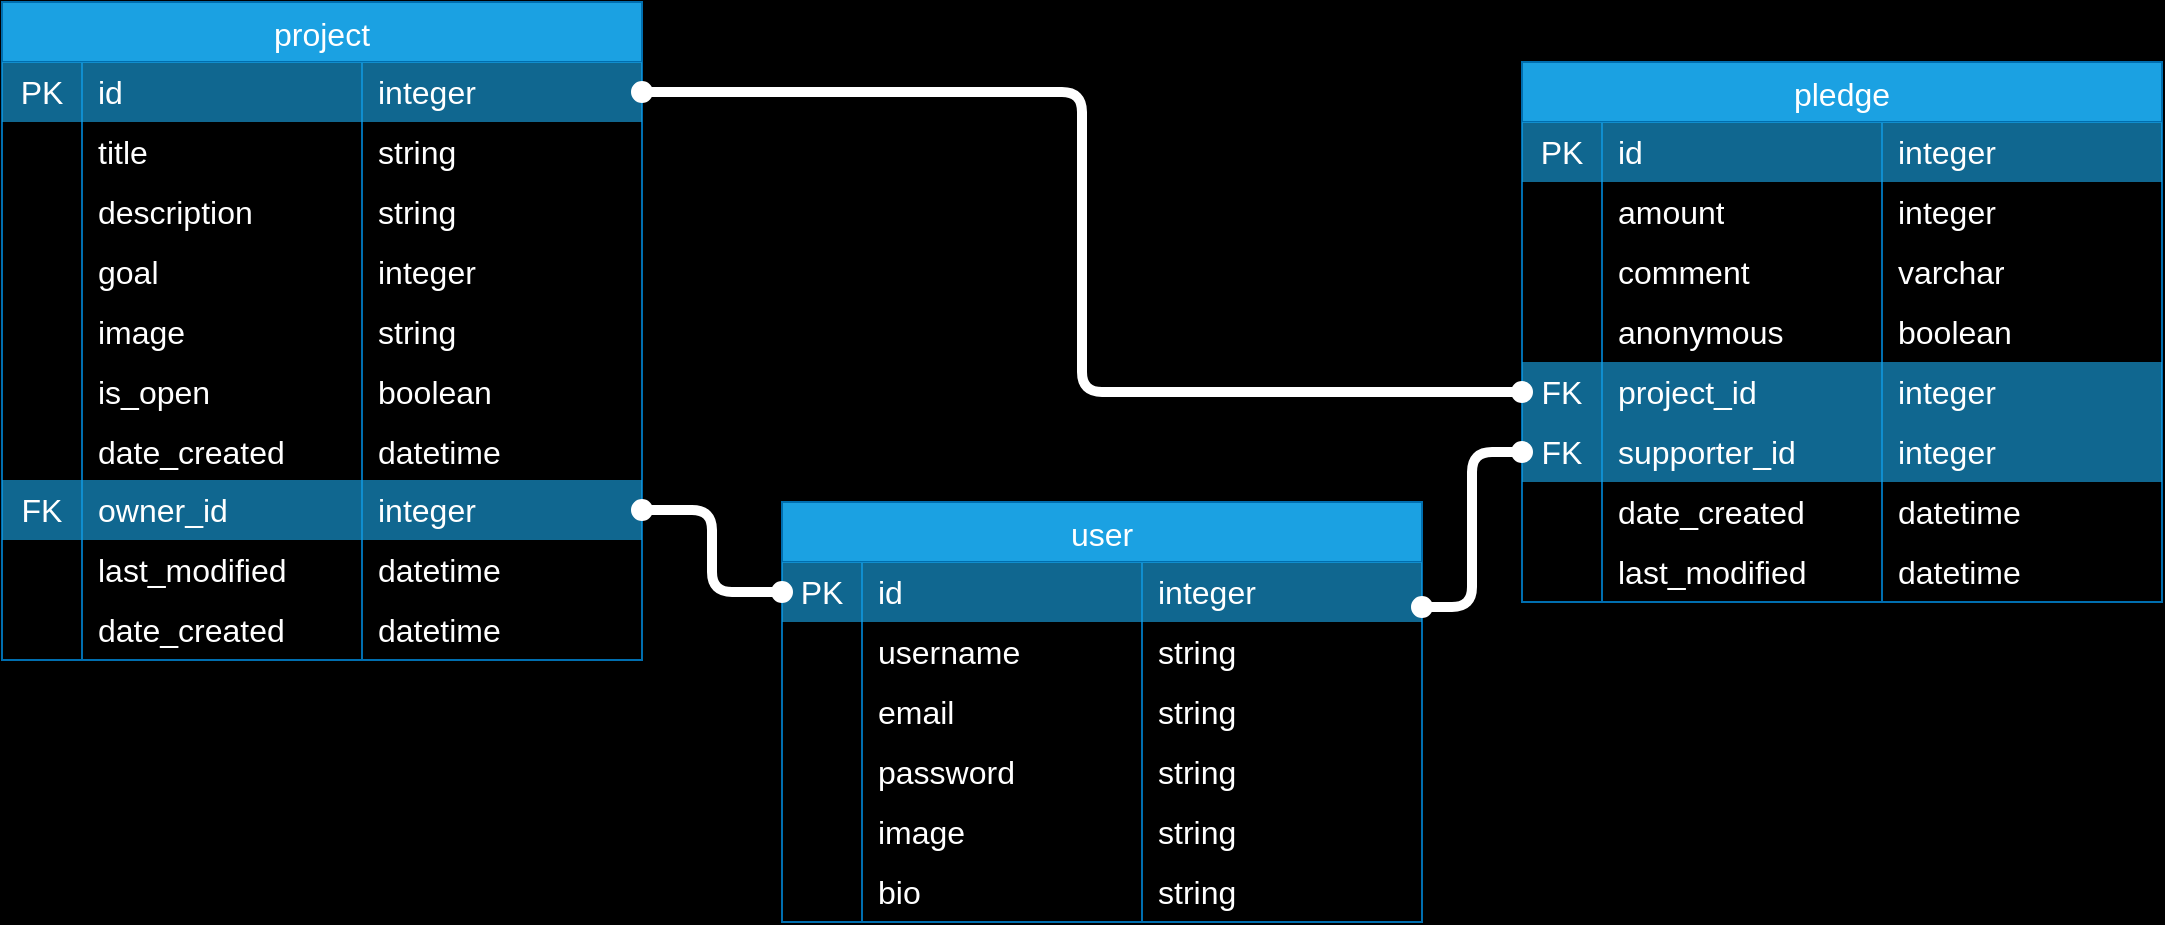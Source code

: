 <mxfile>
    <diagram name="Page-1" id="jqZ9hyK0SmsvzGVy0Bck">
        <mxGraphModel dx="874" dy="522" grid="1" gridSize="10" guides="1" tooltips="1" connect="1" arrows="1" fold="1" page="1" pageScale="1" pageWidth="827" pageHeight="1169" background="#000000" math="0" shadow="0">
            <root>
                <mxCell id="0"/>
                <mxCell id="1" parent="0"/>
                <mxCell id="7YEKfxPkjedVTqQern5_-46" value="project" style="shape=table;startSize=30;container=1;collapsible=0;childLayout=tableLayout;fixedRows=1;rowLines=0;fontStyle=0;strokeColor=#006EAF;fontSize=16;fillColor=#1ba1e2;fillStyle=auto;fontColor=#ffffff;" parent="1" vertex="1">
                    <mxGeometry x="200" y="270" width="320" height="329" as="geometry"/>
                </mxCell>
                <mxCell id="7YEKfxPkjedVTqQern5_-47" value="" style="shape=tableRow;horizontal=0;startSize=0;swimlaneHead=0;swimlaneBody=0;top=0;left=0;bottom=0;right=0;collapsible=0;dropTarget=0;fillColor=#1ba1e2;points=[[0,0.5],[1,0.5]];portConstraint=eastwest;strokeColor=#006EAF;fontSize=16;fontColor=#ffffff;opacity=40;" parent="7YEKfxPkjedVTqQern5_-46" vertex="1">
                    <mxGeometry y="30" width="320" height="30" as="geometry"/>
                </mxCell>
                <mxCell id="7YEKfxPkjedVTqQern5_-48" value="&lt;font color=&quot;#ffffff&quot;&gt;PK&lt;/font&gt;" style="shape=partialRectangle;html=1;whiteSpace=wrap;connectable=0;fillColor=#1ba1e2;top=0;left=0;bottom=0;right=0;overflow=hidden;pointerEvents=1;strokeColor=#006EAF;fontSize=16;fontColor=#ffffff;opacity=40;" parent="7YEKfxPkjedVTqQern5_-47" vertex="1">
                    <mxGeometry width="40" height="30" as="geometry">
                        <mxRectangle width="40" height="30" as="alternateBounds"/>
                    </mxGeometry>
                </mxCell>
                <mxCell id="7YEKfxPkjedVTqQern5_-49" value="&lt;font color=&quot;#ffffff&quot;&gt;id&lt;/font&gt;" style="shape=partialRectangle;html=1;whiteSpace=wrap;connectable=0;fillColor=#1ba1e2;top=0;left=0;bottom=0;right=0;align=left;spacingLeft=6;overflow=hidden;strokeColor=#006EAF;fontSize=16;fontColor=#ffffff;opacity=40;" parent="7YEKfxPkjedVTqQern5_-47" vertex="1">
                    <mxGeometry x="40" width="140" height="30" as="geometry">
                        <mxRectangle width="140" height="30" as="alternateBounds"/>
                    </mxGeometry>
                </mxCell>
                <mxCell id="7YEKfxPkjedVTqQern5_-56" value="&lt;font color=&quot;#ffffff&quot;&gt;integer&lt;/font&gt;" style="shape=partialRectangle;html=1;whiteSpace=wrap;connectable=0;fillColor=#1ba1e2;top=0;left=0;bottom=0;right=0;align=left;spacingLeft=6;overflow=hidden;strokeColor=#006EAF;fontSize=16;fontColor=#ffffff;opacity=40;" parent="7YEKfxPkjedVTqQern5_-47" vertex="1">
                    <mxGeometry x="180" width="140" height="30" as="geometry">
                        <mxRectangle width="140" height="30" as="alternateBounds"/>
                    </mxGeometry>
                </mxCell>
                <mxCell id="7YEKfxPkjedVTqQern5_-50" value="" style="shape=tableRow;horizontal=0;startSize=0;swimlaneHead=0;swimlaneBody=0;top=0;left=0;bottom=0;right=0;collapsible=0;dropTarget=0;fillColor=none;points=[[0,0.5],[1,0.5]];portConstraint=eastwest;strokeColor=inherit;fontSize=16;" parent="7YEKfxPkjedVTqQern5_-46" vertex="1">
                    <mxGeometry y="60" width="320" height="30" as="geometry"/>
                </mxCell>
                <mxCell id="7YEKfxPkjedVTqQern5_-51" value="" style="shape=partialRectangle;html=1;whiteSpace=wrap;connectable=0;fillColor=none;top=0;left=0;bottom=0;right=0;overflow=hidden;strokeColor=inherit;fontSize=16;fontColor=#FFFFFF;" parent="7YEKfxPkjedVTqQern5_-50" vertex="1">
                    <mxGeometry width="40" height="30" as="geometry">
                        <mxRectangle width="40" height="30" as="alternateBounds"/>
                    </mxGeometry>
                </mxCell>
                <mxCell id="7YEKfxPkjedVTqQern5_-52" value="title" style="shape=partialRectangle;html=1;whiteSpace=wrap;connectable=0;fillColor=none;top=0;left=0;bottom=0;right=0;align=left;spacingLeft=6;overflow=hidden;strokeColor=inherit;fontSize=16;fontColor=#FFFFFF;" parent="7YEKfxPkjedVTqQern5_-50" vertex="1">
                    <mxGeometry x="40" width="140" height="30" as="geometry">
                        <mxRectangle width="140" height="30" as="alternateBounds"/>
                    </mxGeometry>
                </mxCell>
                <mxCell id="7YEKfxPkjedVTqQern5_-57" value="string" style="shape=partialRectangle;html=1;whiteSpace=wrap;connectable=0;fillColor=none;top=0;left=0;bottom=0;right=0;align=left;spacingLeft=6;overflow=hidden;strokeColor=inherit;fontSize=16;fontColor=#FFFFFF;" parent="7YEKfxPkjedVTqQern5_-50" vertex="1">
                    <mxGeometry x="180" width="140" height="30" as="geometry">
                        <mxRectangle width="140" height="30" as="alternateBounds"/>
                    </mxGeometry>
                </mxCell>
                <mxCell id="7YEKfxPkjedVTqQern5_-91" style="shape=tableRow;horizontal=0;startSize=0;swimlaneHead=0;swimlaneBody=0;top=0;left=0;bottom=0;right=0;collapsible=0;dropTarget=0;fillColor=none;points=[[0,0.5],[1,0.5]];portConstraint=eastwest;strokeColor=inherit;fontSize=16;" parent="7YEKfxPkjedVTqQern5_-46" vertex="1">
                    <mxGeometry y="90" width="320" height="30" as="geometry"/>
                </mxCell>
                <mxCell id="7YEKfxPkjedVTqQern5_-92" style="shape=partialRectangle;html=1;whiteSpace=wrap;connectable=0;fillColor=none;top=0;left=0;bottom=0;right=0;overflow=hidden;strokeColor=inherit;fontSize=16;fontColor=#FFFFFF;" parent="7YEKfxPkjedVTqQern5_-91" vertex="1">
                    <mxGeometry width="40" height="30" as="geometry">
                        <mxRectangle width="40" height="30" as="alternateBounds"/>
                    </mxGeometry>
                </mxCell>
                <mxCell id="7YEKfxPkjedVTqQern5_-93" value="description" style="shape=partialRectangle;html=1;whiteSpace=wrap;connectable=0;fillColor=none;top=0;left=0;bottom=0;right=0;align=left;spacingLeft=6;overflow=hidden;strokeColor=inherit;fontSize=16;fontColor=#FFFFFF;" parent="7YEKfxPkjedVTqQern5_-91" vertex="1">
                    <mxGeometry x="40" width="140" height="30" as="geometry">
                        <mxRectangle width="140" height="30" as="alternateBounds"/>
                    </mxGeometry>
                </mxCell>
                <mxCell id="7YEKfxPkjedVTqQern5_-94" value="string" style="shape=partialRectangle;html=1;whiteSpace=wrap;connectable=0;fillColor=none;top=0;left=0;bottom=0;right=0;align=left;spacingLeft=6;overflow=hidden;strokeColor=inherit;fontSize=16;fontColor=#FFFFFF;" parent="7YEKfxPkjedVTqQern5_-91" vertex="1">
                    <mxGeometry x="180" width="140" height="30" as="geometry">
                        <mxRectangle width="140" height="30" as="alternateBounds"/>
                    </mxGeometry>
                </mxCell>
                <mxCell id="7YEKfxPkjedVTqQern5_-87" style="shape=tableRow;horizontal=0;startSize=0;swimlaneHead=0;swimlaneBody=0;top=0;left=0;bottom=0;right=0;collapsible=0;dropTarget=0;fillColor=none;points=[[0,0.5],[1,0.5]];portConstraint=eastwest;strokeColor=inherit;fontSize=16;" parent="7YEKfxPkjedVTqQern5_-46" vertex="1">
                    <mxGeometry y="120" width="320" height="30" as="geometry"/>
                </mxCell>
                <mxCell id="7YEKfxPkjedVTqQern5_-88" style="shape=partialRectangle;html=1;whiteSpace=wrap;connectable=0;fillColor=none;top=0;left=0;bottom=0;right=0;overflow=hidden;strokeColor=inherit;fontSize=16;fontColor=#FFFFFF;" parent="7YEKfxPkjedVTqQern5_-87" vertex="1">
                    <mxGeometry width="40" height="30" as="geometry">
                        <mxRectangle width="40" height="30" as="alternateBounds"/>
                    </mxGeometry>
                </mxCell>
                <mxCell id="7YEKfxPkjedVTqQern5_-89" value="goal" style="shape=partialRectangle;html=1;whiteSpace=wrap;connectable=0;fillColor=none;top=0;left=0;bottom=0;right=0;align=left;spacingLeft=6;overflow=hidden;strokeColor=inherit;fontSize=16;fontColor=#FFFFFF;" parent="7YEKfxPkjedVTqQern5_-87" vertex="1">
                    <mxGeometry x="40" width="140" height="30" as="geometry">
                        <mxRectangle width="140" height="30" as="alternateBounds"/>
                    </mxGeometry>
                </mxCell>
                <mxCell id="7YEKfxPkjedVTqQern5_-90" value="integer" style="shape=partialRectangle;html=1;whiteSpace=wrap;connectable=0;fillColor=none;top=0;left=0;bottom=0;right=0;align=left;spacingLeft=6;overflow=hidden;strokeColor=inherit;fontSize=16;fontColor=#FFFFFF;" parent="7YEKfxPkjedVTqQern5_-87" vertex="1">
                    <mxGeometry x="180" width="140" height="30" as="geometry">
                        <mxRectangle width="140" height="30" as="alternateBounds"/>
                    </mxGeometry>
                </mxCell>
                <mxCell id="7YEKfxPkjedVTqQern5_-83" style="shape=tableRow;horizontal=0;startSize=0;swimlaneHead=0;swimlaneBody=0;top=0;left=0;bottom=0;right=0;collapsible=0;dropTarget=0;fillColor=none;points=[[0,0.5],[1,0.5]];portConstraint=eastwest;strokeColor=inherit;fontSize=16;" parent="7YEKfxPkjedVTqQern5_-46" vertex="1">
                    <mxGeometry y="150" width="320" height="30" as="geometry"/>
                </mxCell>
                <mxCell id="7YEKfxPkjedVTqQern5_-84" style="shape=partialRectangle;html=1;whiteSpace=wrap;connectable=0;fillColor=none;top=0;left=0;bottom=0;right=0;overflow=hidden;strokeColor=inherit;fontSize=16;fontColor=#FFFFFF;" parent="7YEKfxPkjedVTqQern5_-83" vertex="1">
                    <mxGeometry width="40" height="30" as="geometry">
                        <mxRectangle width="40" height="30" as="alternateBounds"/>
                    </mxGeometry>
                </mxCell>
                <mxCell id="7YEKfxPkjedVTqQern5_-85" value="image" style="shape=partialRectangle;html=1;whiteSpace=wrap;connectable=0;fillColor=none;top=0;left=0;bottom=0;right=0;align=left;spacingLeft=6;overflow=hidden;strokeColor=inherit;fontSize=16;fontColor=#FFFFFF;" parent="7YEKfxPkjedVTqQern5_-83" vertex="1">
                    <mxGeometry x="40" width="140" height="30" as="geometry">
                        <mxRectangle width="140" height="30" as="alternateBounds"/>
                    </mxGeometry>
                </mxCell>
                <mxCell id="7YEKfxPkjedVTqQern5_-86" value="string" style="shape=partialRectangle;html=1;whiteSpace=wrap;connectable=0;fillColor=none;top=0;left=0;bottom=0;right=0;align=left;spacingLeft=6;overflow=hidden;strokeColor=inherit;fontSize=16;fontColor=#FFFFFF;" parent="7YEKfxPkjedVTqQern5_-83" vertex="1">
                    <mxGeometry x="180" width="140" height="30" as="geometry">
                        <mxRectangle width="140" height="30" as="alternateBounds"/>
                    </mxGeometry>
                </mxCell>
                <mxCell id="7YEKfxPkjedVTqQern5_-79" style="shape=tableRow;horizontal=0;startSize=0;swimlaneHead=0;swimlaneBody=0;top=0;left=0;bottom=0;right=0;collapsible=0;dropTarget=0;fillColor=none;points=[[0,0.5],[1,0.5]];portConstraint=eastwest;strokeColor=inherit;fontSize=16;" parent="7YEKfxPkjedVTqQern5_-46" vertex="1">
                    <mxGeometry y="180" width="320" height="30" as="geometry"/>
                </mxCell>
                <mxCell id="7YEKfxPkjedVTqQern5_-80" style="shape=partialRectangle;html=1;whiteSpace=wrap;connectable=0;fillColor=none;top=0;left=0;bottom=0;right=0;overflow=hidden;strokeColor=inherit;fontSize=16;fontColor=#FFFFFF;" parent="7YEKfxPkjedVTqQern5_-79" vertex="1">
                    <mxGeometry width="40" height="30" as="geometry">
                        <mxRectangle width="40" height="30" as="alternateBounds"/>
                    </mxGeometry>
                </mxCell>
                <mxCell id="7YEKfxPkjedVTqQern5_-81" value="is_open" style="shape=partialRectangle;html=1;whiteSpace=wrap;connectable=0;fillColor=none;top=0;left=0;bottom=0;right=0;align=left;spacingLeft=6;overflow=hidden;strokeColor=inherit;fontSize=16;fontColor=#FFFFFF;" parent="7YEKfxPkjedVTqQern5_-79" vertex="1">
                    <mxGeometry x="40" width="140" height="30" as="geometry">
                        <mxRectangle width="140" height="30" as="alternateBounds"/>
                    </mxGeometry>
                </mxCell>
                <mxCell id="7YEKfxPkjedVTqQern5_-82" value="boolean" style="shape=partialRectangle;html=1;whiteSpace=wrap;connectable=0;fillColor=none;top=0;left=0;bottom=0;right=0;align=left;spacingLeft=6;overflow=hidden;strokeColor=inherit;fontSize=16;fontColor=#FFFFFF;" parent="7YEKfxPkjedVTqQern5_-79" vertex="1">
                    <mxGeometry x="180" width="140" height="30" as="geometry">
                        <mxRectangle width="140" height="30" as="alternateBounds"/>
                    </mxGeometry>
                </mxCell>
                <mxCell id="7YEKfxPkjedVTqQern5_-75" style="shape=tableRow;horizontal=0;startSize=0;swimlaneHead=0;swimlaneBody=0;top=0;left=0;bottom=0;right=0;collapsible=0;dropTarget=0;fillColor=none;points=[[0,0.5],[1,0.5]];portConstraint=eastwest;strokeColor=inherit;fontSize=16;" parent="7YEKfxPkjedVTqQern5_-46" vertex="1">
                    <mxGeometry y="210" width="320" height="29" as="geometry"/>
                </mxCell>
                <mxCell id="7YEKfxPkjedVTqQern5_-76" style="shape=partialRectangle;html=1;whiteSpace=wrap;connectable=0;fillColor=none;top=0;left=0;bottom=0;right=0;overflow=hidden;strokeColor=inherit;fontSize=16;fontColor=#FFFFFF;" parent="7YEKfxPkjedVTqQern5_-75" vertex="1">
                    <mxGeometry width="40" height="29" as="geometry">
                        <mxRectangle width="40" height="29" as="alternateBounds"/>
                    </mxGeometry>
                </mxCell>
                <mxCell id="7YEKfxPkjedVTqQern5_-77" value="date_created" style="shape=partialRectangle;html=1;whiteSpace=wrap;connectable=0;fillColor=none;top=0;left=0;bottom=0;right=0;align=left;spacingLeft=6;overflow=hidden;strokeColor=inherit;fontSize=16;fontColor=#FFFFFF;" parent="7YEKfxPkjedVTqQern5_-75" vertex="1">
                    <mxGeometry x="40" width="140" height="29" as="geometry">
                        <mxRectangle width="140" height="29" as="alternateBounds"/>
                    </mxGeometry>
                </mxCell>
                <mxCell id="7YEKfxPkjedVTqQern5_-78" value="datetime" style="shape=partialRectangle;html=1;whiteSpace=wrap;connectable=0;fillColor=none;top=0;left=0;bottom=0;right=0;align=left;spacingLeft=6;overflow=hidden;strokeColor=inherit;fontSize=16;fontColor=#FFFFFF;" parent="7YEKfxPkjedVTqQern5_-75" vertex="1">
                    <mxGeometry x="180" width="140" height="29" as="geometry">
                        <mxRectangle width="140" height="29" as="alternateBounds"/>
                    </mxGeometry>
                </mxCell>
                <mxCell id="7YEKfxPkjedVTqQern5_-53" value="" style="shape=tableRow;horizontal=0;startSize=0;swimlaneHead=0;swimlaneBody=0;top=0;left=0;bottom=0;right=0;collapsible=0;dropTarget=0;fillColor=#1ba1e2;points=[[0,0.5],[1,0.5]];portConstraint=eastwest;strokeColor=#006EAF;fontSize=16;fontColor=#ffffff;opacity=40;" parent="7YEKfxPkjedVTqQern5_-46" vertex="1">
                    <mxGeometry y="239" width="320" height="30" as="geometry"/>
                </mxCell>
                <mxCell id="7YEKfxPkjedVTqQern5_-54" value="FK" style="shape=partialRectangle;html=1;whiteSpace=wrap;connectable=0;fillColor=#1ba1e2;top=0;left=0;bottom=0;right=0;overflow=hidden;strokeColor=#006EAF;fontSize=16;fontColor=#ffffff;opacity=40;" parent="7YEKfxPkjedVTqQern5_-53" vertex="1">
                    <mxGeometry width="40" height="30" as="geometry">
                        <mxRectangle width="40" height="30" as="alternateBounds"/>
                    </mxGeometry>
                </mxCell>
                <mxCell id="7YEKfxPkjedVTqQern5_-55" value="owner_id" style="shape=partialRectangle;html=1;whiteSpace=wrap;connectable=0;fillColor=#1ba1e2;top=0;left=0;bottom=0;right=0;align=left;spacingLeft=6;overflow=hidden;strokeColor=#006EAF;fontSize=16;fontColor=#ffffff;opacity=40;" parent="7YEKfxPkjedVTqQern5_-53" vertex="1">
                    <mxGeometry x="40" width="140" height="30" as="geometry">
                        <mxRectangle width="140" height="30" as="alternateBounds"/>
                    </mxGeometry>
                </mxCell>
                <mxCell id="7YEKfxPkjedVTqQern5_-58" value="integer" style="shape=partialRectangle;html=1;whiteSpace=wrap;connectable=0;fillColor=#1ba1e2;top=0;left=0;bottom=0;right=0;align=left;spacingLeft=6;overflow=hidden;strokeColor=#006EAF;fontSize=16;fontColor=#ffffff;opacity=40;" parent="7YEKfxPkjedVTqQern5_-53" vertex="1">
                    <mxGeometry x="180" width="140" height="30" as="geometry">
                        <mxRectangle width="140" height="30" as="alternateBounds"/>
                    </mxGeometry>
                </mxCell>
                <mxCell id="2" style="shape=tableRow;horizontal=0;startSize=0;swimlaneHead=0;swimlaneBody=0;top=0;left=0;bottom=0;right=0;collapsible=0;dropTarget=0;fillColor=none;points=[[0,0.5],[1,0.5]];portConstraint=eastwest;strokeColor=#001DBC;fontSize=16;fontColor=#FFFFFF;opacity=40;" vertex="1" parent="7YEKfxPkjedVTqQern5_-46">
                    <mxGeometry y="269" width="320" height="30" as="geometry"/>
                </mxCell>
                <mxCell id="3" style="shape=partialRectangle;html=1;whiteSpace=wrap;connectable=0;fillColor=none;top=0;left=0;bottom=0;right=0;overflow=hidden;strokeColor=inherit;fontSize=16;fontColor=#FFFFFF;" vertex="1" parent="2">
                    <mxGeometry width="40" height="30" as="geometry">
                        <mxRectangle width="40" height="30" as="alternateBounds"/>
                    </mxGeometry>
                </mxCell>
                <mxCell id="4" value="last_modified" style="shape=partialRectangle;html=1;whiteSpace=wrap;connectable=0;fillColor=none;top=0;left=0;bottom=0;right=0;align=left;spacingLeft=6;overflow=hidden;strokeColor=inherit;fontSize=16;fontColor=#FFFFFF;" vertex="1" parent="2">
                    <mxGeometry x="40" width="140" height="30" as="geometry">
                        <mxRectangle width="140" height="30" as="alternateBounds"/>
                    </mxGeometry>
                </mxCell>
                <mxCell id="5" value="datetime" style="shape=partialRectangle;html=1;whiteSpace=wrap;connectable=0;fillColor=none;top=0;left=0;bottom=0;right=0;align=left;spacingLeft=6;overflow=hidden;strokeColor=inherit;fontSize=16;fontColor=#FFFFFF;" vertex="1" parent="2">
                    <mxGeometry x="180" width="140" height="30" as="geometry">
                        <mxRectangle width="140" height="30" as="alternateBounds"/>
                    </mxGeometry>
                </mxCell>
                <mxCell id="12" style="shape=tableRow;horizontal=0;startSize=0;swimlaneHead=0;swimlaneBody=0;top=0;left=0;bottom=0;right=0;collapsible=0;dropTarget=0;fillColor=none;points=[[0,0.5],[1,0.5]];portConstraint=eastwest;strokeColor=#001DBC;fontSize=16;fontColor=#FFFFFF;opacity=40;" vertex="1" parent="7YEKfxPkjedVTqQern5_-46">
                    <mxGeometry y="299" width="320" height="30" as="geometry"/>
                </mxCell>
                <mxCell id="13" style="shape=partialRectangle;html=1;whiteSpace=wrap;connectable=0;fillColor=none;top=0;left=0;bottom=0;right=0;overflow=hidden;strokeColor=inherit;fontSize=16;fontColor=#FFFFFF;" vertex="1" parent="12">
                    <mxGeometry width="40" height="30" as="geometry">
                        <mxRectangle width="40" height="30" as="alternateBounds"/>
                    </mxGeometry>
                </mxCell>
                <mxCell id="14" value="date_created" style="shape=partialRectangle;html=1;whiteSpace=wrap;connectable=0;fillColor=none;top=0;left=0;bottom=0;right=0;align=left;spacingLeft=6;overflow=hidden;strokeColor=inherit;fontSize=16;fontColor=#FFFFFF;" vertex="1" parent="12">
                    <mxGeometry x="40" width="140" height="30" as="geometry">
                        <mxRectangle width="140" height="30" as="alternateBounds"/>
                    </mxGeometry>
                </mxCell>
                <mxCell id="15" value="datetime" style="shape=partialRectangle;html=1;whiteSpace=wrap;connectable=0;fillColor=none;top=0;left=0;bottom=0;right=0;align=left;spacingLeft=6;overflow=hidden;strokeColor=inherit;fontSize=16;fontColor=#FFFFFF;" vertex="1" parent="12">
                    <mxGeometry x="180" width="140" height="30" as="geometry">
                        <mxRectangle width="140" height="30" as="alternateBounds"/>
                    </mxGeometry>
                </mxCell>
                <mxCell id="7YEKfxPkjedVTqQern5_-95" value="pledge" style="shape=table;startSize=30;container=1;collapsible=0;childLayout=tableLayout;fixedRows=1;rowLines=0;fontStyle=0;strokeColor=#006EAF;fontSize=16;fillColor=#1ba1e2;fontColor=#ffffff;labelBorderColor=none;" parent="1" vertex="1">
                    <mxGeometry x="960" y="300" width="320" height="270" as="geometry"/>
                </mxCell>
                <mxCell id="7YEKfxPkjedVTqQern5_-96" value="" style="shape=tableRow;horizontal=0;startSize=0;swimlaneHead=0;swimlaneBody=0;top=0;left=0;bottom=0;right=0;collapsible=0;dropTarget=0;fillColor=#1ba1e2;points=[[0,0.5],[1,0.5]];portConstraint=eastwest;strokeColor=#006EAF;fontSize=16;fontColor=#ffffff;opacity=40;" parent="7YEKfxPkjedVTqQern5_-95" vertex="1">
                    <mxGeometry y="30" width="320" height="30" as="geometry"/>
                </mxCell>
                <mxCell id="7YEKfxPkjedVTqQern5_-97" value="&lt;font color=&quot;#ffffff&quot;&gt;PK&lt;/font&gt;" style="shape=partialRectangle;html=1;whiteSpace=wrap;connectable=0;fillColor=#1ba1e2;top=0;left=0;bottom=0;right=0;overflow=hidden;pointerEvents=1;strokeColor=#006EAF;fontSize=16;fontColor=#ffffff;opacity=40;" parent="7YEKfxPkjedVTqQern5_-96" vertex="1">
                    <mxGeometry width="40" height="30" as="geometry">
                        <mxRectangle width="40" height="30" as="alternateBounds"/>
                    </mxGeometry>
                </mxCell>
                <mxCell id="7YEKfxPkjedVTqQern5_-98" value="&lt;font color=&quot;#ffffff&quot;&gt;id&lt;/font&gt;" style="shape=partialRectangle;html=1;whiteSpace=wrap;connectable=0;fillColor=#1ba1e2;top=0;left=0;bottom=0;right=0;align=left;spacingLeft=6;overflow=hidden;strokeColor=#006EAF;fontSize=16;fontColor=#ffffff;opacity=40;" parent="7YEKfxPkjedVTqQern5_-96" vertex="1">
                    <mxGeometry x="40" width="140" height="30" as="geometry">
                        <mxRectangle width="140" height="30" as="alternateBounds"/>
                    </mxGeometry>
                </mxCell>
                <mxCell id="7YEKfxPkjedVTqQern5_-99" value="&lt;font color=&quot;#ffffff&quot;&gt;integer&lt;/font&gt;" style="shape=partialRectangle;html=1;whiteSpace=wrap;connectable=0;fillColor=#1ba1e2;top=0;left=0;bottom=0;right=0;align=left;spacingLeft=6;overflow=hidden;strokeColor=#006EAF;fontSize=16;fontColor=#ffffff;opacity=40;" parent="7YEKfxPkjedVTqQern5_-96" vertex="1">
                    <mxGeometry x="180" width="140" height="30" as="geometry">
                        <mxRectangle width="140" height="30" as="alternateBounds"/>
                    </mxGeometry>
                </mxCell>
                <mxCell id="7YEKfxPkjedVTqQern5_-104" style="shape=tableRow;horizontal=0;startSize=0;swimlaneHead=0;swimlaneBody=0;top=0;left=0;bottom=0;right=0;collapsible=0;dropTarget=0;fillColor=none;points=[[0,0.5],[1,0.5]];portConstraint=eastwest;strokeColor=inherit;fontSize=16;" parent="7YEKfxPkjedVTqQern5_-95" vertex="1">
                    <mxGeometry y="60" width="320" height="30" as="geometry"/>
                </mxCell>
                <mxCell id="7YEKfxPkjedVTqQern5_-105" style="shape=partialRectangle;html=1;whiteSpace=wrap;connectable=0;fillColor=none;top=0;left=0;bottom=0;right=0;overflow=hidden;strokeColor=inherit;fontSize=16;" parent="7YEKfxPkjedVTqQern5_-104" vertex="1">
                    <mxGeometry width="40" height="30" as="geometry">
                        <mxRectangle width="40" height="30" as="alternateBounds"/>
                    </mxGeometry>
                </mxCell>
                <mxCell id="7YEKfxPkjedVTqQern5_-106" value="amount" style="shape=partialRectangle;html=1;whiteSpace=wrap;connectable=0;fillColor=none;top=0;left=0;bottom=0;right=0;align=left;spacingLeft=6;overflow=hidden;strokeColor=inherit;fontSize=16;fontColor=#FFFFFF;" parent="7YEKfxPkjedVTqQern5_-104" vertex="1">
                    <mxGeometry x="40" width="140" height="30" as="geometry">
                        <mxRectangle width="140" height="30" as="alternateBounds"/>
                    </mxGeometry>
                </mxCell>
                <mxCell id="7YEKfxPkjedVTqQern5_-107" value="integer" style="shape=partialRectangle;html=1;whiteSpace=wrap;connectable=0;fillColor=none;top=0;left=0;bottom=0;right=0;align=left;spacingLeft=6;overflow=hidden;strokeColor=inherit;fontSize=16;fontColor=#FFFFFF;" parent="7YEKfxPkjedVTqQern5_-104" vertex="1">
                    <mxGeometry x="180" width="140" height="30" as="geometry">
                        <mxRectangle width="140" height="30" as="alternateBounds"/>
                    </mxGeometry>
                </mxCell>
                <mxCell id="7YEKfxPkjedVTqQern5_-108" style="shape=tableRow;horizontal=0;startSize=0;swimlaneHead=0;swimlaneBody=0;top=0;left=0;bottom=0;right=0;collapsible=0;dropTarget=0;fillColor=none;points=[[0,0.5],[1,0.5]];portConstraint=eastwest;strokeColor=#001DBC;fontSize=16;fontColor=#ffffff;opacity=40;" parent="7YEKfxPkjedVTqQern5_-95" vertex="1">
                    <mxGeometry y="90" width="320" height="30" as="geometry"/>
                </mxCell>
                <mxCell id="7YEKfxPkjedVTqQern5_-109" value="" style="shape=partialRectangle;html=1;whiteSpace=wrap;connectable=0;fillColor=none;top=0;left=0;bottom=0;right=0;overflow=hidden;strokeColor=inherit;fontSize=16;fontColor=#FFFFFF;" parent="7YEKfxPkjedVTqQern5_-108" vertex="1">
                    <mxGeometry width="40" height="30" as="geometry">
                        <mxRectangle width="40" height="30" as="alternateBounds"/>
                    </mxGeometry>
                </mxCell>
                <mxCell id="7YEKfxPkjedVTqQern5_-110" value="comment" style="shape=partialRectangle;html=1;whiteSpace=wrap;connectable=0;fillColor=none;top=0;left=0;bottom=0;right=0;align=left;spacingLeft=6;overflow=hidden;strokeColor=inherit;fontSize=16;labelBackgroundColor=none;fontColor=#FFFFFF;" parent="7YEKfxPkjedVTqQern5_-108" vertex="1">
                    <mxGeometry x="40" width="140" height="30" as="geometry">
                        <mxRectangle width="140" height="30" as="alternateBounds"/>
                    </mxGeometry>
                </mxCell>
                <mxCell id="7YEKfxPkjedVTqQern5_-111" value="varchar" style="shape=partialRectangle;html=1;whiteSpace=wrap;connectable=0;fillColor=none;top=0;left=0;bottom=0;right=0;align=left;spacingLeft=6;overflow=hidden;strokeColor=inherit;fontSize=16;fontColor=#FFFFFF;" parent="7YEKfxPkjedVTqQern5_-108" vertex="1">
                    <mxGeometry x="180" width="140" height="30" as="geometry">
                        <mxRectangle width="140" height="30" as="alternateBounds"/>
                    </mxGeometry>
                </mxCell>
                <mxCell id="7YEKfxPkjedVTqQern5_-112" style="shape=tableRow;horizontal=0;startSize=0;swimlaneHead=0;swimlaneBody=0;top=0;left=0;bottom=0;right=0;collapsible=0;dropTarget=0;fillColor=none;points=[[0,0.5],[1,0.5]];portConstraint=eastwest;strokeColor=inherit;fontSize=16;" parent="7YEKfxPkjedVTqQern5_-95" vertex="1">
                    <mxGeometry y="120" width="320" height="30" as="geometry"/>
                </mxCell>
                <mxCell id="7YEKfxPkjedVTqQern5_-113" style="shape=partialRectangle;html=1;whiteSpace=wrap;connectable=0;fillColor=none;top=0;left=0;bottom=0;right=0;overflow=hidden;strokeColor=inherit;fontSize=16;" parent="7YEKfxPkjedVTqQern5_-112" vertex="1">
                    <mxGeometry width="40" height="30" as="geometry">
                        <mxRectangle width="40" height="30" as="alternateBounds"/>
                    </mxGeometry>
                </mxCell>
                <mxCell id="7YEKfxPkjedVTqQern5_-114" value="anonymous" style="shape=partialRectangle;html=1;whiteSpace=wrap;connectable=0;fillColor=none;top=0;left=0;bottom=0;right=0;align=left;spacingLeft=6;overflow=hidden;strokeColor=inherit;fontSize=16;fontColor=#FFFFFF;" parent="7YEKfxPkjedVTqQern5_-112" vertex="1">
                    <mxGeometry x="40" width="140" height="30" as="geometry">
                        <mxRectangle width="140" height="30" as="alternateBounds"/>
                    </mxGeometry>
                </mxCell>
                <mxCell id="7YEKfxPkjedVTqQern5_-115" value="boolean" style="shape=partialRectangle;html=1;whiteSpace=wrap;connectable=0;fillColor=none;top=0;left=0;bottom=0;right=0;align=left;spacingLeft=6;overflow=hidden;strokeColor=inherit;fontSize=16;fontColor=#FFFFFF;" parent="7YEKfxPkjedVTqQern5_-112" vertex="1">
                    <mxGeometry x="180" width="140" height="30" as="geometry">
                        <mxRectangle width="140" height="30" as="alternateBounds"/>
                    </mxGeometry>
                </mxCell>
                <mxCell id="7YEKfxPkjedVTqQern5_-116" style="shape=tableRow;horizontal=0;startSize=0;swimlaneHead=0;swimlaneBody=0;top=0;left=0;bottom=0;right=0;collapsible=0;dropTarget=0;fillColor=#1ba1e2;points=[[0,0.5],[1,0.5]];portConstraint=eastwest;strokeColor=#006EAF;fontSize=16;fontColor=#ffffff;opacity=40;" parent="7YEKfxPkjedVTqQern5_-95" vertex="1">
                    <mxGeometry y="150" width="320" height="30" as="geometry"/>
                </mxCell>
                <mxCell id="7YEKfxPkjedVTqQern5_-117" value="&lt;font&gt;FK&lt;/font&gt;" style="shape=partialRectangle;html=1;whiteSpace=wrap;connectable=0;fillColor=#1ba1e2;top=0;left=0;bottom=0;right=0;overflow=hidden;strokeColor=#006EAF;fontSize=16;fontColor=#ffffff;opacity=40;" parent="7YEKfxPkjedVTqQern5_-116" vertex="1">
                    <mxGeometry width="40" height="30" as="geometry">
                        <mxRectangle width="40" height="30" as="alternateBounds"/>
                    </mxGeometry>
                </mxCell>
                <mxCell id="7YEKfxPkjedVTqQern5_-118" value="&lt;font&gt;project_id&lt;/font&gt;" style="shape=partialRectangle;html=1;whiteSpace=wrap;connectable=0;fillColor=#1ba1e2;top=0;left=0;bottom=0;right=0;align=left;spacingLeft=6;overflow=hidden;strokeColor=#006EAF;fontSize=16;fontColor=#ffffff;opacity=40;" parent="7YEKfxPkjedVTqQern5_-116" vertex="1">
                    <mxGeometry x="40" width="140" height="30" as="geometry">
                        <mxRectangle width="140" height="30" as="alternateBounds"/>
                    </mxGeometry>
                </mxCell>
                <mxCell id="7YEKfxPkjedVTqQern5_-119" value="&lt;font&gt;integer&lt;/font&gt;" style="shape=partialRectangle;html=1;whiteSpace=wrap;connectable=0;fillColor=#1ba1e2;top=0;left=0;bottom=0;right=0;align=left;spacingLeft=6;overflow=hidden;strokeColor=#006EAF;fontSize=16;fontColor=#ffffff;opacity=40;labelBackgroundColor=none;" parent="7YEKfxPkjedVTqQern5_-116" vertex="1">
                    <mxGeometry x="180" width="140" height="30" as="geometry">
                        <mxRectangle width="140" height="30" as="alternateBounds"/>
                    </mxGeometry>
                </mxCell>
                <mxCell id="7YEKfxPkjedVTqQern5_-124" value="" style="shape=tableRow;horizontal=0;startSize=0;swimlaneHead=0;swimlaneBody=0;top=0;left=0;bottom=0;right=0;collapsible=0;dropTarget=0;fillColor=#1ba1e2;points=[[0,0.5],[1,0.5]];portConstraint=eastwest;strokeColor=#006EAF;fontSize=16;fontColor=#ffffff;opacity=40;" parent="7YEKfxPkjedVTqQern5_-95" vertex="1">
                    <mxGeometry y="180" width="320" height="30" as="geometry"/>
                </mxCell>
                <mxCell id="7YEKfxPkjedVTqQern5_-125" value="&lt;font&gt;FK&lt;/font&gt;" style="shape=partialRectangle;html=1;whiteSpace=wrap;connectable=0;fillColor=#1ba1e2;top=0;left=0;bottom=0;right=0;overflow=hidden;strokeColor=#006EAF;fontSize=16;fontColor=#ffffff;opacity=40;" parent="7YEKfxPkjedVTqQern5_-124" vertex="1">
                    <mxGeometry width="40" height="30" as="geometry">
                        <mxRectangle width="40" height="30" as="alternateBounds"/>
                    </mxGeometry>
                </mxCell>
                <mxCell id="7YEKfxPkjedVTqQern5_-126" value="&lt;font&gt;supporter_id&lt;/font&gt;" style="shape=partialRectangle;html=1;whiteSpace=wrap;connectable=0;fillColor=#1ba1e2;top=0;left=0;bottom=0;right=0;align=left;spacingLeft=6;overflow=hidden;strokeColor=#006EAF;fontSize=16;fontColor=#ffffff;opacity=40;" parent="7YEKfxPkjedVTqQern5_-124" vertex="1">
                    <mxGeometry x="40" width="140" height="30" as="geometry">
                        <mxRectangle width="140" height="30" as="alternateBounds"/>
                    </mxGeometry>
                </mxCell>
                <mxCell id="7YEKfxPkjedVTqQern5_-127" value="&lt;font&gt;integer&lt;/font&gt;" style="shape=partialRectangle;html=1;whiteSpace=wrap;connectable=0;fillColor=#1ba1e2;top=0;left=0;bottom=0;right=0;align=left;spacingLeft=6;overflow=hidden;strokeColor=#006EAF;fontSize=16;fontColor=#ffffff;opacity=40;" parent="7YEKfxPkjedVTqQern5_-124" vertex="1">
                    <mxGeometry x="180" width="140" height="30" as="geometry">
                        <mxRectangle width="140" height="30" as="alternateBounds"/>
                    </mxGeometry>
                </mxCell>
                <mxCell id="16" style="shape=tableRow;horizontal=0;startSize=0;swimlaneHead=0;swimlaneBody=0;top=0;left=0;bottom=0;right=0;collapsible=0;dropTarget=0;fillColor=none;points=[[0,0.5],[1,0.5]];portConstraint=eastwest;strokeColor=inherit;fontSize=16;" vertex="1" parent="7YEKfxPkjedVTqQern5_-95">
                    <mxGeometry y="210" width="320" height="30" as="geometry"/>
                </mxCell>
                <mxCell id="17" style="shape=partialRectangle;html=1;whiteSpace=wrap;connectable=0;fillColor=none;top=0;left=0;bottom=0;right=0;overflow=hidden;strokeColor=#001DBC;fontSize=16;fontColor=#FFFFFF;opacity=40;" vertex="1" parent="16">
                    <mxGeometry width="40" height="30" as="geometry">
                        <mxRectangle width="40" height="30" as="alternateBounds"/>
                    </mxGeometry>
                </mxCell>
                <mxCell id="18" value="date_created" style="shape=partialRectangle;html=1;whiteSpace=wrap;connectable=0;fillColor=none;top=0;left=0;bottom=0;right=0;align=left;spacingLeft=6;overflow=hidden;strokeColor=#001DBC;fontSize=16;fontColor=#FFFFFF;opacity=40;" vertex="1" parent="16">
                    <mxGeometry x="40" width="140" height="30" as="geometry">
                        <mxRectangle width="140" height="30" as="alternateBounds"/>
                    </mxGeometry>
                </mxCell>
                <mxCell id="19" value="datetime" style="shape=partialRectangle;html=1;whiteSpace=wrap;connectable=0;fillColor=none;top=0;left=0;bottom=0;right=0;align=left;spacingLeft=6;overflow=hidden;strokeColor=#001DBC;fontSize=16;fontColor=#FFFFFF;opacity=40;" vertex="1" parent="16">
                    <mxGeometry x="180" width="140" height="30" as="geometry">
                        <mxRectangle width="140" height="30" as="alternateBounds"/>
                    </mxGeometry>
                </mxCell>
                <mxCell id="20" style="shape=tableRow;horizontal=0;startSize=0;swimlaneHead=0;swimlaneBody=0;top=0;left=0;bottom=0;right=0;collapsible=0;dropTarget=0;fillColor=none;points=[[0,0.5],[1,0.5]];portConstraint=eastwest;strokeColor=inherit;fontSize=16;" vertex="1" parent="7YEKfxPkjedVTqQern5_-95">
                    <mxGeometry y="240" width="320" height="30" as="geometry"/>
                </mxCell>
                <mxCell id="21" style="shape=partialRectangle;html=1;whiteSpace=wrap;connectable=0;fillColor=none;top=0;left=0;bottom=0;right=0;overflow=hidden;strokeColor=#001DBC;fontSize=16;fontColor=#FFFFFF;opacity=40;" vertex="1" parent="20">
                    <mxGeometry width="40" height="30" as="geometry">
                        <mxRectangle width="40" height="30" as="alternateBounds"/>
                    </mxGeometry>
                </mxCell>
                <mxCell id="22" value="last_modified" style="shape=partialRectangle;html=1;whiteSpace=wrap;connectable=0;fillColor=none;top=0;left=0;bottom=0;right=0;align=left;spacingLeft=6;overflow=hidden;strokeColor=#001DBC;fontSize=16;fontColor=#FFFFFF;opacity=40;" vertex="1" parent="20">
                    <mxGeometry x="40" width="140" height="30" as="geometry">
                        <mxRectangle width="140" height="30" as="alternateBounds"/>
                    </mxGeometry>
                </mxCell>
                <mxCell id="23" value="datetime" style="shape=partialRectangle;html=1;whiteSpace=wrap;connectable=0;fillColor=none;top=0;left=0;bottom=0;right=0;align=left;spacingLeft=6;overflow=hidden;strokeColor=#001DBC;fontSize=16;fontColor=#FFFFFF;opacity=40;" vertex="1" parent="20">
                    <mxGeometry x="180" width="140" height="30" as="geometry">
                        <mxRectangle width="140" height="30" as="alternateBounds"/>
                    </mxGeometry>
                </mxCell>
                <mxCell id="7YEKfxPkjedVTqQern5_-128" value="user" style="shape=table;startSize=30;container=1;collapsible=0;childLayout=tableLayout;fixedRows=1;rowLines=0;fontStyle=0;strokeColor=#006EAF;fontSize=16;fillColor=#1ba1e2;fontColor=#ffffff;" parent="1" vertex="1">
                    <mxGeometry x="590" y="520" width="320" height="210" as="geometry"/>
                </mxCell>
                <mxCell id="7YEKfxPkjedVTqQern5_-129" value="" style="shape=tableRow;horizontal=0;startSize=0;swimlaneHead=0;swimlaneBody=0;top=0;left=0;bottom=0;right=0;collapsible=0;dropTarget=0;fillColor=#1ba1e2;points=[[0,0.5],[1,0.5]];portConstraint=eastwest;strokeColor=#006EAF;fontSize=16;fontColor=#ffffff;opacity=40;" parent="7YEKfxPkjedVTqQern5_-128" vertex="1">
                    <mxGeometry y="30" width="320" height="30" as="geometry"/>
                </mxCell>
                <mxCell id="7YEKfxPkjedVTqQern5_-130" value="&lt;font color=&quot;#ffffff&quot;&gt;PK&lt;/font&gt;" style="shape=partialRectangle;html=1;whiteSpace=wrap;connectable=0;fillColor=#1ba1e2;top=0;left=0;bottom=0;right=0;overflow=hidden;pointerEvents=1;strokeColor=#006EAF;fontSize=16;fontColor=#ffffff;opacity=40;" parent="7YEKfxPkjedVTqQern5_-129" vertex="1">
                    <mxGeometry width="40" height="30" as="geometry">
                        <mxRectangle width="40" height="30" as="alternateBounds"/>
                    </mxGeometry>
                </mxCell>
                <mxCell id="7YEKfxPkjedVTqQern5_-131" value="&lt;font color=&quot;#ffffff&quot;&gt;id&lt;/font&gt;" style="shape=partialRectangle;html=1;whiteSpace=wrap;connectable=0;fillColor=#1ba1e2;top=0;left=0;bottom=0;right=0;align=left;spacingLeft=6;overflow=hidden;strokeColor=#006EAF;fontSize=16;fontColor=#ffffff;opacity=40;" parent="7YEKfxPkjedVTqQern5_-129" vertex="1">
                    <mxGeometry x="40" width="140" height="30" as="geometry">
                        <mxRectangle width="140" height="30" as="alternateBounds"/>
                    </mxGeometry>
                </mxCell>
                <mxCell id="7YEKfxPkjedVTqQern5_-132" value="&lt;font color=&quot;#ffffff&quot;&gt;integer&lt;/font&gt;" style="shape=partialRectangle;html=1;whiteSpace=wrap;connectable=0;fillColor=#1ba1e2;top=0;left=0;bottom=0;right=0;align=left;spacingLeft=6;overflow=hidden;strokeColor=#006EAF;fontSize=16;fontColor=#ffffff;opacity=40;" parent="7YEKfxPkjedVTqQern5_-129" vertex="1">
                    <mxGeometry x="180" width="140" height="30" as="geometry">
                        <mxRectangle width="140" height="30" as="alternateBounds"/>
                    </mxGeometry>
                </mxCell>
                <mxCell id="7YEKfxPkjedVTqQern5_-133" value="" style="shape=tableRow;horizontal=0;startSize=0;swimlaneHead=0;swimlaneBody=0;top=0;left=0;bottom=0;right=0;collapsible=0;dropTarget=0;fillColor=none;points=[[0,0.5],[1,0.5]];portConstraint=eastwest;strokeColor=inherit;fontSize=16;" parent="7YEKfxPkjedVTqQern5_-128" vertex="1">
                    <mxGeometry y="60" width="320" height="30" as="geometry"/>
                </mxCell>
                <mxCell id="7YEKfxPkjedVTqQern5_-134" value="" style="shape=partialRectangle;html=1;whiteSpace=wrap;connectable=0;fillColor=none;top=0;left=0;bottom=0;right=0;overflow=hidden;strokeColor=inherit;fontSize=16;fontColor=#FFFFFF;" parent="7YEKfxPkjedVTqQern5_-133" vertex="1">
                    <mxGeometry width="40" height="30" as="geometry">
                        <mxRectangle width="40" height="30" as="alternateBounds"/>
                    </mxGeometry>
                </mxCell>
                <mxCell id="7YEKfxPkjedVTqQern5_-135" value="username" style="shape=partialRectangle;html=1;whiteSpace=wrap;connectable=0;fillColor=none;top=0;left=0;bottom=0;right=0;align=left;spacingLeft=6;overflow=hidden;strokeColor=inherit;fontSize=16;fontColor=#FFFFFF;" parent="7YEKfxPkjedVTqQern5_-133" vertex="1">
                    <mxGeometry x="40" width="140" height="30" as="geometry">
                        <mxRectangle width="140" height="30" as="alternateBounds"/>
                    </mxGeometry>
                </mxCell>
                <mxCell id="7YEKfxPkjedVTqQern5_-136" value="string" style="shape=partialRectangle;html=1;whiteSpace=wrap;connectable=0;fillColor=none;top=0;left=0;bottom=0;right=0;align=left;spacingLeft=6;overflow=hidden;strokeColor=inherit;fontSize=16;fontColor=#FFFFFF;" parent="7YEKfxPkjedVTqQern5_-133" vertex="1">
                    <mxGeometry x="180" width="140" height="30" as="geometry">
                        <mxRectangle width="140" height="30" as="alternateBounds"/>
                    </mxGeometry>
                </mxCell>
                <mxCell id="7YEKfxPkjedVTqQern5_-137" style="shape=tableRow;horizontal=0;startSize=0;swimlaneHead=0;swimlaneBody=0;top=0;left=0;bottom=0;right=0;collapsible=0;dropTarget=0;fillColor=none;points=[[0,0.5],[1,0.5]];portConstraint=eastwest;strokeColor=inherit;fontSize=16;" parent="7YEKfxPkjedVTqQern5_-128" vertex="1">
                    <mxGeometry y="90" width="320" height="30" as="geometry"/>
                </mxCell>
                <mxCell id="7YEKfxPkjedVTqQern5_-138" style="shape=partialRectangle;html=1;whiteSpace=wrap;connectable=0;fillColor=none;top=0;left=0;bottom=0;right=0;overflow=hidden;strokeColor=inherit;fontSize=16;fontColor=#FFFFFF;" parent="7YEKfxPkjedVTqQern5_-137" vertex="1">
                    <mxGeometry width="40" height="30" as="geometry">
                        <mxRectangle width="40" height="30" as="alternateBounds"/>
                    </mxGeometry>
                </mxCell>
                <mxCell id="7YEKfxPkjedVTqQern5_-139" value="email" style="shape=partialRectangle;html=1;whiteSpace=wrap;connectable=0;fillColor=none;top=0;left=0;bottom=0;right=0;align=left;spacingLeft=6;overflow=hidden;strokeColor=inherit;fontSize=16;fontColor=#FFFFFF;" parent="7YEKfxPkjedVTqQern5_-137" vertex="1">
                    <mxGeometry x="40" width="140" height="30" as="geometry">
                        <mxRectangle width="140" height="30" as="alternateBounds"/>
                    </mxGeometry>
                </mxCell>
                <mxCell id="7YEKfxPkjedVTqQern5_-140" value="string" style="shape=partialRectangle;html=1;whiteSpace=wrap;connectable=0;fillColor=none;top=0;left=0;bottom=0;right=0;align=left;spacingLeft=6;overflow=hidden;strokeColor=inherit;fontSize=16;fontColor=#FFFFFF;" parent="7YEKfxPkjedVTqQern5_-137" vertex="1">
                    <mxGeometry x="180" width="140" height="30" as="geometry">
                        <mxRectangle width="140" height="30" as="alternateBounds"/>
                    </mxGeometry>
                </mxCell>
                <mxCell id="7YEKfxPkjedVTqQern5_-141" style="shape=tableRow;horizontal=0;startSize=0;swimlaneHead=0;swimlaneBody=0;top=0;left=0;bottom=0;right=0;collapsible=0;dropTarget=0;fillColor=none;points=[[0,0.5],[1,0.5]];portConstraint=eastwest;strokeColor=inherit;fontSize=16;" parent="7YEKfxPkjedVTqQern5_-128" vertex="1">
                    <mxGeometry y="120" width="320" height="30" as="geometry"/>
                </mxCell>
                <mxCell id="7YEKfxPkjedVTqQern5_-142" style="shape=partialRectangle;html=1;whiteSpace=wrap;connectable=0;fillColor=none;top=0;left=0;bottom=0;right=0;overflow=hidden;strokeColor=inherit;fontSize=16;fontColor=#FFFFFF;" parent="7YEKfxPkjedVTqQern5_-141" vertex="1">
                    <mxGeometry width="40" height="30" as="geometry">
                        <mxRectangle width="40" height="30" as="alternateBounds"/>
                    </mxGeometry>
                </mxCell>
                <mxCell id="7YEKfxPkjedVTqQern5_-143" value="password" style="shape=partialRectangle;html=1;whiteSpace=wrap;connectable=0;fillColor=none;top=0;left=0;bottom=0;right=0;align=left;spacingLeft=6;overflow=hidden;strokeColor=inherit;fontSize=16;fontColor=#FFFFFF;" parent="7YEKfxPkjedVTqQern5_-141" vertex="1">
                    <mxGeometry x="40" width="140" height="30" as="geometry">
                        <mxRectangle width="140" height="30" as="alternateBounds"/>
                    </mxGeometry>
                </mxCell>
                <mxCell id="7YEKfxPkjedVTqQern5_-144" value="string" style="shape=partialRectangle;html=1;whiteSpace=wrap;connectable=0;fillColor=none;top=0;left=0;bottom=0;right=0;align=left;spacingLeft=6;overflow=hidden;strokeColor=inherit;fontSize=16;fontColor=#FFFFFF;" parent="7YEKfxPkjedVTqQern5_-141" vertex="1">
                    <mxGeometry x="180" width="140" height="30" as="geometry">
                        <mxRectangle width="140" height="30" as="alternateBounds"/>
                    </mxGeometry>
                </mxCell>
                <mxCell id="7YEKfxPkjedVTqQern5_-145" style="shape=tableRow;horizontal=0;startSize=0;swimlaneHead=0;swimlaneBody=0;top=0;left=0;bottom=0;right=0;collapsible=0;dropTarget=0;fillColor=none;points=[[0,0.5],[1,0.5]];portConstraint=eastwest;strokeColor=inherit;fontSize=16;" parent="7YEKfxPkjedVTqQern5_-128" vertex="1">
                    <mxGeometry y="150" width="320" height="30" as="geometry"/>
                </mxCell>
                <mxCell id="7YEKfxPkjedVTqQern5_-146" style="shape=partialRectangle;html=1;whiteSpace=wrap;connectable=0;fillColor=none;top=0;left=0;bottom=0;right=0;overflow=hidden;strokeColor=inherit;fontSize=16;fontColor=#FFFFFF;" parent="7YEKfxPkjedVTqQern5_-145" vertex="1">
                    <mxGeometry width="40" height="30" as="geometry">
                        <mxRectangle width="40" height="30" as="alternateBounds"/>
                    </mxGeometry>
                </mxCell>
                <mxCell id="7YEKfxPkjedVTqQern5_-147" value="image" style="shape=partialRectangle;html=1;whiteSpace=wrap;connectable=0;fillColor=none;top=0;left=0;bottom=0;right=0;align=left;spacingLeft=6;overflow=hidden;strokeColor=inherit;fontSize=16;fontColor=#FFFFFF;" parent="7YEKfxPkjedVTqQern5_-145" vertex="1">
                    <mxGeometry x="40" width="140" height="30" as="geometry">
                        <mxRectangle width="140" height="30" as="alternateBounds"/>
                    </mxGeometry>
                </mxCell>
                <mxCell id="7YEKfxPkjedVTqQern5_-148" value="string" style="shape=partialRectangle;html=1;whiteSpace=wrap;connectable=0;fillColor=none;top=0;left=0;bottom=0;right=0;align=left;spacingLeft=6;overflow=hidden;strokeColor=inherit;fontSize=16;fontColor=#FFFFFF;" parent="7YEKfxPkjedVTqQern5_-145" vertex="1">
                    <mxGeometry x="180" width="140" height="30" as="geometry">
                        <mxRectangle width="140" height="30" as="alternateBounds"/>
                    </mxGeometry>
                </mxCell>
                <mxCell id="7YEKfxPkjedVTqQern5_-157" value="" style="shape=tableRow;horizontal=0;startSize=0;swimlaneHead=0;swimlaneBody=0;top=0;left=0;bottom=0;right=0;collapsible=0;dropTarget=0;fillColor=none;points=[[0,0.5],[1,0.5]];portConstraint=eastwest;strokeColor=inherit;fontSize=16;" parent="7YEKfxPkjedVTqQern5_-128" vertex="1">
                    <mxGeometry y="180" width="320" height="30" as="geometry"/>
                </mxCell>
                <mxCell id="7YEKfxPkjedVTqQern5_-158" value="" style="shape=partialRectangle;html=1;whiteSpace=wrap;connectable=0;fillColor=none;top=0;left=0;bottom=0;right=0;overflow=hidden;strokeColor=inherit;fontSize=16;fontColor=#FFFFFF;" parent="7YEKfxPkjedVTqQern5_-157" vertex="1">
                    <mxGeometry width="40" height="30" as="geometry">
                        <mxRectangle width="40" height="30" as="alternateBounds"/>
                    </mxGeometry>
                </mxCell>
                <mxCell id="7YEKfxPkjedVTqQern5_-159" value="bio" style="shape=partialRectangle;html=1;whiteSpace=wrap;connectable=0;fillColor=none;top=0;left=0;bottom=0;right=0;align=left;spacingLeft=6;overflow=hidden;strokeColor=inherit;fontSize=16;fontColor=#FFFFFF;" parent="7YEKfxPkjedVTqQern5_-157" vertex="1">
                    <mxGeometry x="40" width="140" height="30" as="geometry">
                        <mxRectangle width="140" height="30" as="alternateBounds"/>
                    </mxGeometry>
                </mxCell>
                <mxCell id="7YEKfxPkjedVTqQern5_-160" value="string" style="shape=partialRectangle;html=1;whiteSpace=wrap;connectable=0;fillColor=none;top=0;left=0;bottom=0;right=0;align=left;spacingLeft=6;overflow=hidden;strokeColor=inherit;fontSize=16;fontColor=#FFFFFF;" parent="7YEKfxPkjedVTqQern5_-157" vertex="1">
                    <mxGeometry x="180" width="140" height="30" as="geometry">
                        <mxRectangle width="140" height="30" as="alternateBounds"/>
                    </mxGeometry>
                </mxCell>
                <mxCell id="7YEKfxPkjedVTqQern5_-177" style="edgeStyle=orthogonalEdgeStyle;rounded=1;orthogonalLoop=1;jettySize=auto;html=1;exitX=1;exitY=0.5;exitDx=0;exitDy=0;entryX=0;entryY=0.5;entryDx=0;entryDy=0;startArrow=oval;startFill=1;endArrow=oval;endFill=1;strokeColor=#FFFFFF;strokeWidth=5;" parent="1" source="7YEKfxPkjedVTqQern5_-47" target="7YEKfxPkjedVTqQern5_-116" edge="1">
                    <mxGeometry relative="1" as="geometry"/>
                </mxCell>
                <mxCell id="7YEKfxPkjedVTqQern5_-178" style="edgeStyle=orthogonalEdgeStyle;rounded=1;orthogonalLoop=1;jettySize=auto;html=1;exitX=0;exitY=0.5;exitDx=0;exitDy=0;entryX=1;entryY=0.25;entryDx=0;entryDy=0;startArrow=oval;startFill=1;endArrow=oval;endFill=1;strokeColor=#FFFFFF;strokeWidth=5;" parent="1" source="7YEKfxPkjedVTqQern5_-124" target="7YEKfxPkjedVTqQern5_-128" edge="1">
                    <mxGeometry relative="1" as="geometry"/>
                </mxCell>
                <mxCell id="7YEKfxPkjedVTqQern5_-179" style="edgeStyle=orthogonalEdgeStyle;rounded=1;orthogonalLoop=1;jettySize=auto;html=1;exitX=1;exitY=0.5;exitDx=0;exitDy=0;entryX=0;entryY=0.5;entryDx=0;entryDy=0;startArrow=oval;startFill=1;endArrow=oval;endFill=1;strokeColor=#FFFFFF;strokeWidth=5;" parent="1" source="7YEKfxPkjedVTqQern5_-53" target="7YEKfxPkjedVTqQern5_-129" edge="1">
                    <mxGeometry relative="1" as="geometry"/>
                </mxCell>
            </root>
        </mxGraphModel>
    </diagram>
</mxfile>